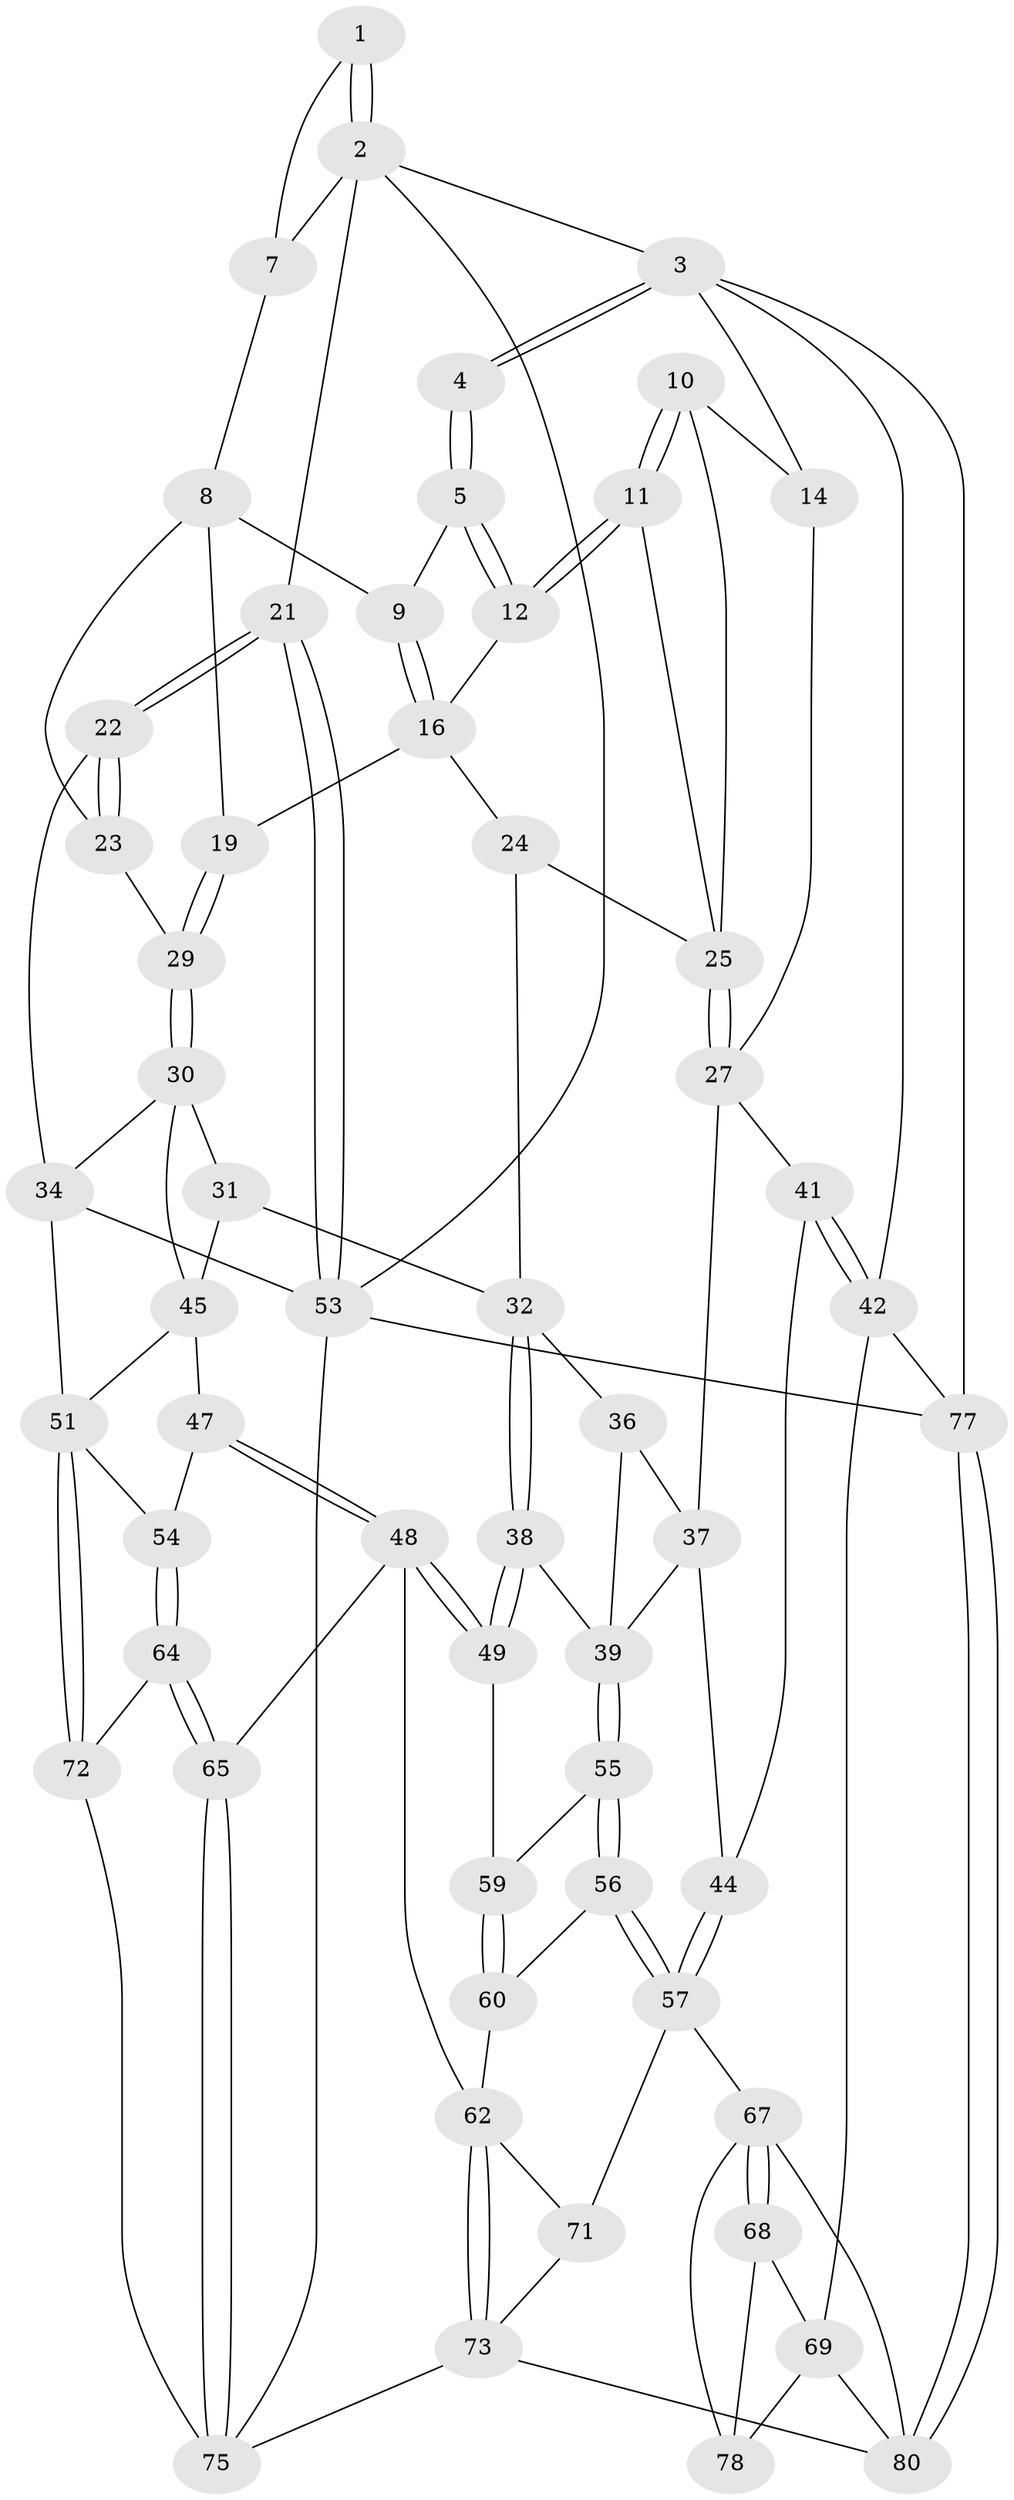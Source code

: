 // Generated by graph-tools (version 1.1) at 2025/24/03/03/25 07:24:36]
// undirected, 57 vertices, 128 edges
graph export_dot {
graph [start="1"]
  node [color=gray90,style=filled];
  1 [pos="+0.9778400133525444+0"];
  2 [pos="+1+0",super="+17"];
  3 [pos="+0+0",super="+15"];
  4 [pos="+0.20118917833929698+0"];
  5 [pos="+0.5148304447544375+0",super="+6"];
  7 [pos="+0.8575362380119239+0.06555051062757015"];
  8 [pos="+0.8361813026558133+0.09819875113256778",super="+18"];
  9 [pos="+0.7604137291256347+0.09061581698717774"];
  10 [pos="+0.22749093500619752+0",super="+13"];
  11 [pos="+0.3526125776590081+0.17195649096197688"];
  12 [pos="+0.5248924402121602+0.030614872787634157"];
  14 [pos="+0.10516397636586916+0.1803129518232639"];
  16 [pos="+0.5925604240951503+0.1077002393985456",super="+20"];
  19 [pos="+0.6590025592643879+0.22991644875167594"];
  21 [pos="+1+0.29937747636550216"];
  22 [pos="+0.9836920639912374+0.3023309726463032"];
  23 [pos="+0.908581462679523+0.2838947208861482"];
  24 [pos="+0.5985771084212776+0.2687369338479945"];
  25 [pos="+0.3414945982315042+0.296782365788291",super="+26"];
  27 [pos="+0.33681918272775074+0.3249357972453416",super="+28"];
  29 [pos="+0.8293574881897818+0.3357377796061185"];
  30 [pos="+0.7613298590613196+0.4192088231042076",super="+35"];
  31 [pos="+0.7420173660403474+0.4270997642644825"];
  32 [pos="+0.6739193679147317+0.42684260322095763",super="+33"];
  34 [pos="+0.8922258083313778+0.5186124801064288",super="+50"];
  36 [pos="+0.587595231441291+0.3668637762840058"];
  37 [pos="+0.3955268874900179+0.41564465865394534",super="+43"];
  38 [pos="+0.6119169705315802+0.5448010475947097"];
  39 [pos="+0.48207528882603046+0.53298614849968",super="+40"];
  41 [pos="+0.06048445593971332+0.49342986761539603"];
  42 [pos="+0+0.5568723667870289",super="+70"];
  44 [pos="+0.26201835345682045+0.613028775812872"];
  45 [pos="+0.787159298695953+0.5785625668270761",super="+46"];
  47 [pos="+0.6695532648077207+0.63323953007874"];
  48 [pos="+0.6475501991687141+0.6265721251074813",super="+61"];
  49 [pos="+0.6401744406005666+0.616093523003585"];
  51 [pos="+0.8856923634832019+0.71373947347868",super="+52"];
  53 [pos="+1+0.6050232878707273",super="+58"];
  54 [pos="+0.6720825844975467+0.6358834707608392"];
  55 [pos="+0.4705402187418613+0.6030151937920374"];
  56 [pos="+0.34933212586288603+0.6808564434048904"];
  57 [pos="+0.2928407733788222+0.6889068147941702",super="+66"];
  59 [pos="+0.4984462530927832+0.6532165996871576"];
  60 [pos="+0.49968723392721376+0.7256761761312146"];
  62 [pos="+0.5577719750580495+0.7442952079126184",super="+63"];
  64 [pos="+0.7348728453696842+0.7917883440086124"];
  65 [pos="+0.696272328351533+0.823248564465531"];
  67 [pos="+0.27116886193729217+0.7838750173747508",super="+82"];
  68 [pos="+0.12572403383652075+0.7687655247564147"];
  69 [pos="+0.0005846040480282842+0.7352160907038562",super="+79"];
  71 [pos="+0.47110355166813933+0.7853338842840674"];
  72 [pos="+0.8634748154185775+0.768698216927152"];
  73 [pos="+0.5737051992527231+1",super="+74"];
  75 [pos="+0.5980720206571049+1",super="+76"];
  77 [pos="+0+1"];
  78 [pos="+0.12102513299225107+0.8852402297914452"];
  80 [pos="+0+1",super="+81"];
  1 -- 2;
  1 -- 2;
  1 -- 7;
  2 -- 3;
  2 -- 21;
  2 -- 7;
  2 -- 53;
  3 -- 4;
  3 -- 4;
  3 -- 77;
  3 -- 42;
  3 -- 14;
  4 -- 5;
  4 -- 5;
  5 -- 12;
  5 -- 12;
  5 -- 9;
  7 -- 8;
  8 -- 9;
  8 -- 19;
  8 -- 23;
  9 -- 16;
  9 -- 16;
  10 -- 11;
  10 -- 11;
  10 -- 14;
  10 -- 25;
  11 -- 12;
  11 -- 12;
  11 -- 25;
  12 -- 16;
  14 -- 27;
  16 -- 24;
  16 -- 19;
  19 -- 29;
  19 -- 29;
  21 -- 22;
  21 -- 22;
  21 -- 53;
  21 -- 53;
  22 -- 23;
  22 -- 23;
  22 -- 34;
  23 -- 29;
  24 -- 25;
  24 -- 32;
  25 -- 27;
  25 -- 27;
  27 -- 37;
  27 -- 41;
  29 -- 30;
  29 -- 30;
  30 -- 31;
  30 -- 34;
  30 -- 45;
  31 -- 32;
  31 -- 45;
  32 -- 38;
  32 -- 38;
  32 -- 36;
  34 -- 51;
  34 -- 53;
  36 -- 37;
  36 -- 39;
  37 -- 44;
  37 -- 39;
  38 -- 39;
  38 -- 49;
  38 -- 49;
  39 -- 55;
  39 -- 55;
  41 -- 42;
  41 -- 42;
  41 -- 44;
  42 -- 77;
  42 -- 69;
  44 -- 57;
  44 -- 57;
  45 -- 47;
  45 -- 51;
  47 -- 48;
  47 -- 48;
  47 -- 54;
  48 -- 49;
  48 -- 49;
  48 -- 65;
  48 -- 62;
  49 -- 59;
  51 -- 72;
  51 -- 72;
  51 -- 54;
  53 -- 75;
  53 -- 77;
  54 -- 64;
  54 -- 64;
  55 -- 56;
  55 -- 56;
  55 -- 59;
  56 -- 57;
  56 -- 57;
  56 -- 60;
  57 -- 67;
  57 -- 71;
  59 -- 60;
  59 -- 60;
  60 -- 62;
  62 -- 73;
  62 -- 73;
  62 -- 71;
  64 -- 65;
  64 -- 65;
  64 -- 72;
  65 -- 75;
  65 -- 75;
  67 -- 68;
  67 -- 68;
  67 -- 78;
  67 -- 80;
  68 -- 69;
  68 -- 78;
  69 -- 80;
  69 -- 78;
  71 -- 73;
  72 -- 75;
  73 -- 75;
  73 -- 80;
  77 -- 80;
  77 -- 80;
}

